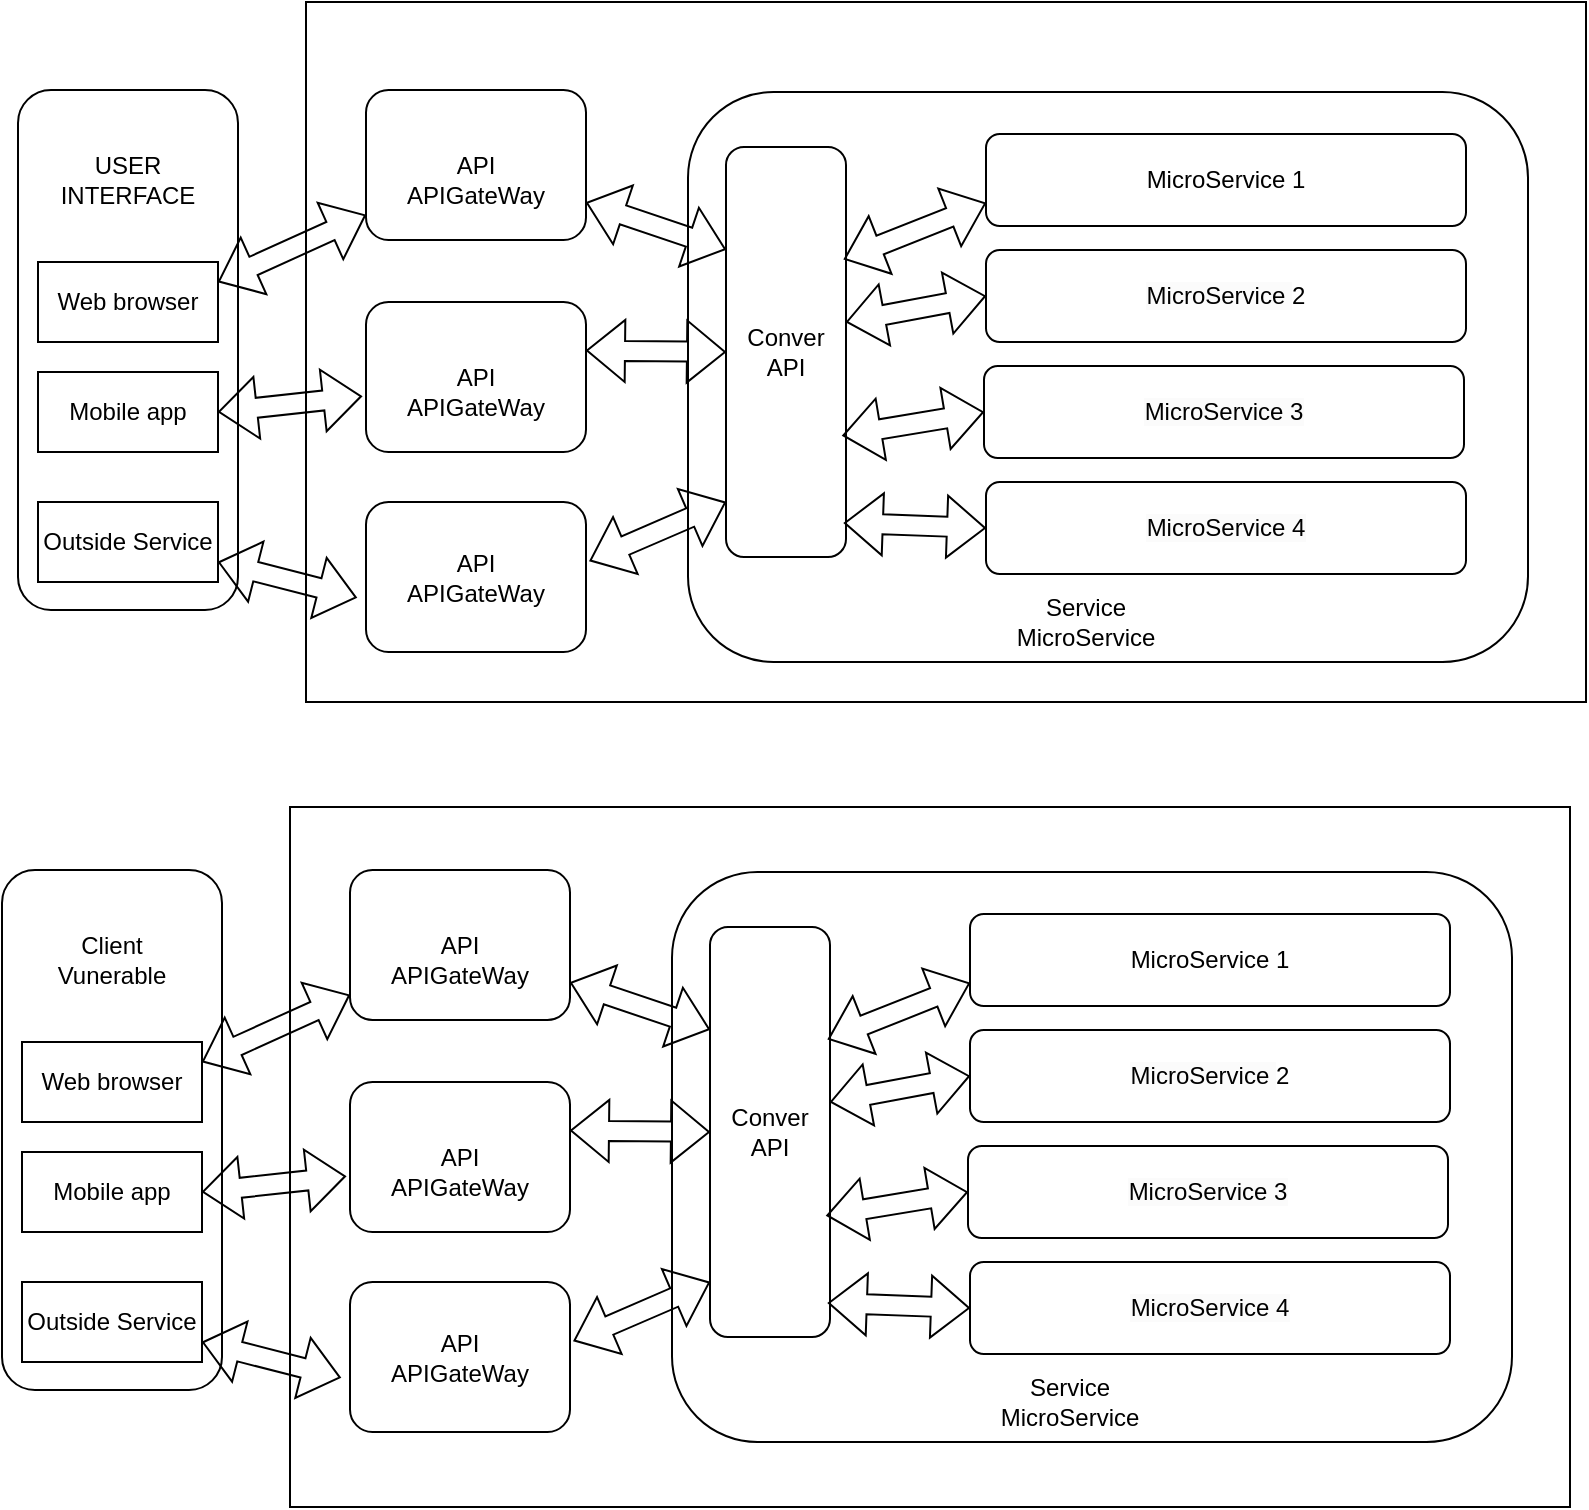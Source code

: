 <mxfile version="21.6.8" type="github">
  <diagram name="Trang-1" id="a93HQ-2Yhv1V-fkxgcoa">
    <mxGraphModel dx="1057" dy="653" grid="1" gridSize="10" guides="1" tooltips="1" connect="1" arrows="1" fold="1" page="1" pageScale="1" pageWidth="827" pageHeight="1169" math="0" shadow="0">
      <root>
        <mxCell id="0" />
        <mxCell id="1" parent="0" />
        <mxCell id="b_T0NZLw3iRLqCjJVqVj-1" value="" style="rounded=0;whiteSpace=wrap;html=1;" parent="1" vertex="1">
          <mxGeometry x="180" y="20" width="640" height="350" as="geometry" />
        </mxCell>
        <mxCell id="b_T0NZLw3iRLqCjJVqVj-5" value="" style="rounded=1;whiteSpace=wrap;html=1;" parent="1" vertex="1">
          <mxGeometry x="36" y="64" width="110" height="260" as="geometry" />
        </mxCell>
        <mxCell id="b_T0NZLw3iRLqCjJVqVj-6" value="" style="rounded=1;whiteSpace=wrap;html=1;" parent="1" vertex="1">
          <mxGeometry x="371" y="65" width="420" height="285" as="geometry" />
        </mxCell>
        <mxCell id="b_T0NZLw3iRLqCjJVqVj-7" value="" style="rounded=1;whiteSpace=wrap;html=1;" parent="1" vertex="1">
          <mxGeometry x="210" y="64" width="110" height="75" as="geometry" />
        </mxCell>
        <mxCell id="b_T0NZLw3iRLqCjJVqVj-8" value="" style="shape=flexArrow;endArrow=classic;startArrow=classic;html=1;rounded=0;exitX=1;exitY=0.25;exitDx=0;exitDy=0;" parent="1" source="B-47JvwtqmCdVb9b-BcM-12" target="b_T0NZLw3iRLqCjJVqVj-7" edge="1">
          <mxGeometry width="100" height="100" relative="1" as="geometry">
            <mxPoint x="130" y="210" as="sourcePoint" />
            <mxPoint x="230" y="110" as="targetPoint" />
          </mxGeometry>
        </mxCell>
        <mxCell id="b_T0NZLw3iRLqCjJVqVj-9" value="" style="shape=flexArrow;endArrow=classic;startArrow=classic;html=1;rounded=0;exitX=1;exitY=0.5;exitDx=0;exitDy=0;entryX=0;entryY=0.5;entryDx=0;entryDy=0;" parent="1" edge="1" target="B-47JvwtqmCdVb9b-BcM-11">
          <mxGeometry width="100" height="100" relative="1" as="geometry">
            <mxPoint x="320" y="194.25" as="sourcePoint" />
            <mxPoint x="370" y="195.75" as="targetPoint" />
          </mxGeometry>
        </mxCell>
        <mxCell id="b_T0NZLw3iRLqCjJVqVj-12" value="USER&lt;br&gt;INTERFACE" style="text;html=1;strokeColor=none;fillColor=none;align=center;verticalAlign=middle;whiteSpace=wrap;rounded=0;" parent="1" vertex="1">
          <mxGeometry x="61" y="94" width="60" height="30" as="geometry" />
        </mxCell>
        <mxCell id="b_T0NZLw3iRLqCjJVqVj-13" value="API&lt;br&gt;APIGateWay" style="text;html=1;strokeColor=none;fillColor=none;align=center;verticalAlign=middle;whiteSpace=wrap;rounded=0;" parent="1" vertex="1">
          <mxGeometry x="235" y="94" width="60" height="30" as="geometry" />
        </mxCell>
        <mxCell id="b_T0NZLw3iRLqCjJVqVj-14" value="Service&lt;br&gt;MicroService" style="text;html=1;strokeColor=none;fillColor=none;align=center;verticalAlign=middle;whiteSpace=wrap;rounded=0;" parent="1" vertex="1">
          <mxGeometry x="540" y="315" width="60" height="30" as="geometry" />
        </mxCell>
        <mxCell id="B-47JvwtqmCdVb9b-BcM-2" value="" style="rounded=1;whiteSpace=wrap;html=1;" vertex="1" parent="1">
          <mxGeometry x="210" y="170" width="110" height="75" as="geometry" />
        </mxCell>
        <mxCell id="B-47JvwtqmCdVb9b-BcM-3" value="API&lt;br&gt;APIGateWay" style="text;html=1;strokeColor=none;fillColor=none;align=center;verticalAlign=middle;whiteSpace=wrap;rounded=0;" vertex="1" parent="1">
          <mxGeometry x="235" y="200" width="60" height="30" as="geometry" />
        </mxCell>
        <mxCell id="B-47JvwtqmCdVb9b-BcM-4" value="" style="rounded=1;whiteSpace=wrap;html=1;" vertex="1" parent="1">
          <mxGeometry x="210" y="270" width="110" height="75" as="geometry" />
        </mxCell>
        <mxCell id="B-47JvwtqmCdVb9b-BcM-5" value="API&lt;br&gt;APIGateWay" style="text;html=1;strokeColor=none;fillColor=none;align=center;verticalAlign=middle;whiteSpace=wrap;rounded=0;" vertex="1" parent="1">
          <mxGeometry x="235" y="292.5" width="60" height="30" as="geometry" />
        </mxCell>
        <mxCell id="B-47JvwtqmCdVb9b-BcM-7" value="" style="shape=flexArrow;endArrow=classic;startArrow=classic;html=1;rounded=0;entryX=-0.018;entryY=0.628;entryDx=0;entryDy=0;entryPerimeter=0;exitX=1;exitY=0.5;exitDx=0;exitDy=0;" edge="1" parent="1" source="B-47JvwtqmCdVb9b-BcM-13" target="B-47JvwtqmCdVb9b-BcM-2">
          <mxGeometry width="100" height="100" relative="1" as="geometry">
            <mxPoint x="310" y="400" as="sourcePoint" />
            <mxPoint x="410" y="300" as="targetPoint" />
          </mxGeometry>
        </mxCell>
        <mxCell id="B-47JvwtqmCdVb9b-BcM-8" value="" style="shape=flexArrow;endArrow=classic;startArrow=classic;html=1;rounded=0;entryX=-0.042;entryY=0.637;entryDx=0;entryDy=0;entryPerimeter=0;exitX=1;exitY=0.75;exitDx=0;exitDy=0;" edge="1" parent="1" source="B-47JvwtqmCdVb9b-BcM-14" target="B-47JvwtqmCdVb9b-BcM-4">
          <mxGeometry width="100" height="100" relative="1" as="geometry">
            <mxPoint x="310" y="400" as="sourcePoint" />
            <mxPoint x="410" y="300" as="targetPoint" />
          </mxGeometry>
        </mxCell>
        <mxCell id="B-47JvwtqmCdVb9b-BcM-9" value="" style="shape=flexArrow;endArrow=classic;startArrow=classic;html=1;rounded=0;exitX=1.016;exitY=0.393;exitDx=0;exitDy=0;entryX=0;entryY=0.866;entryDx=0;entryDy=0;entryPerimeter=0;exitPerimeter=0;" edge="1" parent="1" source="B-47JvwtqmCdVb9b-BcM-4" target="B-47JvwtqmCdVb9b-BcM-11">
          <mxGeometry width="100" height="100" relative="1" as="geometry">
            <mxPoint x="330" y="204.25" as="sourcePoint" />
            <mxPoint x="380" y="205.75" as="targetPoint" />
          </mxGeometry>
        </mxCell>
        <mxCell id="B-47JvwtqmCdVb9b-BcM-10" value="" style="shape=flexArrow;endArrow=classic;startArrow=classic;html=1;rounded=0;entryX=1;entryY=0.75;entryDx=0;entryDy=0;exitX=0;exitY=0.25;exitDx=0;exitDy=0;" edge="1" parent="1" source="B-47JvwtqmCdVb9b-BcM-11" target="b_T0NZLw3iRLqCjJVqVj-7">
          <mxGeometry width="100" height="100" relative="1" as="geometry">
            <mxPoint x="340" y="214.25" as="sourcePoint" />
            <mxPoint x="390" y="215.75" as="targetPoint" />
          </mxGeometry>
        </mxCell>
        <mxCell id="B-47JvwtqmCdVb9b-BcM-11" value="Conver API" style="rounded=1;whiteSpace=wrap;html=1;" vertex="1" parent="1">
          <mxGeometry x="390" y="92.5" width="60" height="205" as="geometry" />
        </mxCell>
        <mxCell id="B-47JvwtqmCdVb9b-BcM-12" value="Web browser" style="rounded=0;whiteSpace=wrap;html=1;" vertex="1" parent="1">
          <mxGeometry x="46" y="150" width="90" height="40" as="geometry" />
        </mxCell>
        <mxCell id="B-47JvwtqmCdVb9b-BcM-13" value="Mobile app" style="rounded=0;whiteSpace=wrap;html=1;" vertex="1" parent="1">
          <mxGeometry x="46" y="205" width="90" height="40" as="geometry" />
        </mxCell>
        <mxCell id="B-47JvwtqmCdVb9b-BcM-14" value="Outside Service" style="rounded=0;whiteSpace=wrap;html=1;" vertex="1" parent="1">
          <mxGeometry x="46" y="270" width="90" height="40" as="geometry" />
        </mxCell>
        <mxCell id="B-47JvwtqmCdVb9b-BcM-17" value="MicroService 1" style="rounded=1;whiteSpace=wrap;html=1;" vertex="1" parent="1">
          <mxGeometry x="520" y="86" width="240" height="46" as="geometry" />
        </mxCell>
        <mxCell id="B-47JvwtqmCdVb9b-BcM-18" value="&lt;span style=&quot;color: rgb(0, 0, 0); font-family: Helvetica; font-size: 12px; font-style: normal; font-variant-ligatures: normal; font-variant-caps: normal; font-weight: 400; letter-spacing: normal; orphans: 2; text-align: center; text-indent: 0px; text-transform: none; widows: 2; word-spacing: 0px; -webkit-text-stroke-width: 0px; background-color: rgb(251, 251, 251); text-decoration-thickness: initial; text-decoration-style: initial; text-decoration-color: initial; float: none; display: inline !important;&quot;&gt;MicroService&lt;span&gt;&amp;nbsp;&lt;/span&gt;&lt;/span&gt;2" style="rounded=1;whiteSpace=wrap;html=1;" vertex="1" parent="1">
          <mxGeometry x="520" y="144" width="240" height="46" as="geometry" />
        </mxCell>
        <mxCell id="B-47JvwtqmCdVb9b-BcM-19" value="&lt;span style=&quot;color: rgb(0, 0, 0); font-family: Helvetica; font-size: 12px; font-style: normal; font-variant-ligatures: normal; font-variant-caps: normal; font-weight: 400; letter-spacing: normal; orphans: 2; text-align: center; text-indent: 0px; text-transform: none; widows: 2; word-spacing: 0px; -webkit-text-stroke-width: 0px; background-color: rgb(251, 251, 251); text-decoration-thickness: initial; text-decoration-style: initial; text-decoration-color: initial; float: none; display: inline !important;&quot;&gt;MicroService&lt;span&gt;&amp;nbsp;3&lt;/span&gt;&lt;/span&gt;" style="rounded=1;whiteSpace=wrap;html=1;" vertex="1" parent="1">
          <mxGeometry x="519" y="202" width="240" height="46" as="geometry" />
        </mxCell>
        <mxCell id="B-47JvwtqmCdVb9b-BcM-20" value="&lt;span style=&quot;color: rgb(0, 0, 0); font-family: Helvetica; font-size: 12px; font-style: normal; font-variant-ligatures: normal; font-variant-caps: normal; font-weight: 400; letter-spacing: normal; orphans: 2; text-align: center; text-indent: 0px; text-transform: none; widows: 2; word-spacing: 0px; -webkit-text-stroke-width: 0px; background-color: rgb(251, 251, 251); text-decoration-thickness: initial; text-decoration-style: initial; text-decoration-color: initial; float: none; display: inline !important;&quot;&gt;MicroService&lt;span&gt;&amp;nbsp;4&lt;/span&gt;&lt;/span&gt;" style="rounded=1;whiteSpace=wrap;html=1;" vertex="1" parent="1">
          <mxGeometry x="520" y="260" width="240" height="46" as="geometry" />
        </mxCell>
        <mxCell id="B-47JvwtqmCdVb9b-BcM-21" value="" style="shape=flexArrow;endArrow=classic;startArrow=classic;html=1;rounded=0;entryX=0;entryY=0.75;entryDx=0;entryDy=0;exitX=0.982;exitY=0.274;exitDx=0;exitDy=0;exitPerimeter=0;" edge="1" parent="1" source="B-47JvwtqmCdVb9b-BcM-11" target="B-47JvwtqmCdVb9b-BcM-17">
          <mxGeometry width="100" height="100" relative="1" as="geometry">
            <mxPoint x="320" y="340" as="sourcePoint" />
            <mxPoint x="420" y="240" as="targetPoint" />
          </mxGeometry>
        </mxCell>
        <mxCell id="B-47JvwtqmCdVb9b-BcM-22" value="" style="shape=flexArrow;endArrow=classic;startArrow=classic;html=1;rounded=0;entryX=0;entryY=0.5;entryDx=0;entryDy=0;exitX=1;exitY=0.427;exitDx=0;exitDy=0;exitPerimeter=0;" edge="1" parent="1" source="B-47JvwtqmCdVb9b-BcM-11" target="B-47JvwtqmCdVb9b-BcM-18">
          <mxGeometry width="100" height="100" relative="1" as="geometry">
            <mxPoint x="450" y="190" as="sourcePoint" />
            <mxPoint x="521" y="162" as="targetPoint" />
          </mxGeometry>
        </mxCell>
        <mxCell id="B-47JvwtqmCdVb9b-BcM-23" value="" style="shape=flexArrow;endArrow=classic;startArrow=classic;html=1;rounded=0;entryX=0;entryY=0.5;entryDx=0;entryDy=0;exitX=0.969;exitY=0.704;exitDx=0;exitDy=0;exitPerimeter=0;" edge="1" parent="1" source="B-47JvwtqmCdVb9b-BcM-11" target="B-47JvwtqmCdVb9b-BcM-19">
          <mxGeometry width="100" height="100" relative="1" as="geometry">
            <mxPoint x="449" y="248" as="sourcePoint" />
            <mxPoint x="520" y="220" as="targetPoint" />
          </mxGeometry>
        </mxCell>
        <mxCell id="B-47JvwtqmCdVb9b-BcM-24" value="" style="shape=flexArrow;endArrow=classic;startArrow=classic;html=1;rounded=0;entryX=0;entryY=0.5;entryDx=0;entryDy=0;exitX=0.982;exitY=0.917;exitDx=0;exitDy=0;exitPerimeter=0;" edge="1" parent="1" source="B-47JvwtqmCdVb9b-BcM-11" target="B-47JvwtqmCdVb9b-BcM-20">
          <mxGeometry width="100" height="100" relative="1" as="geometry">
            <mxPoint x="449" y="292.5" as="sourcePoint" />
            <mxPoint x="520" y="264.5" as="targetPoint" />
          </mxGeometry>
        </mxCell>
        <mxCell id="B-47JvwtqmCdVb9b-BcM-25" value="" style="rounded=0;whiteSpace=wrap;html=1;" vertex="1" parent="1">
          <mxGeometry x="172" y="422.5" width="640" height="350" as="geometry" />
        </mxCell>
        <mxCell id="B-47JvwtqmCdVb9b-BcM-26" value="" style="rounded=1;whiteSpace=wrap;html=1;" vertex="1" parent="1">
          <mxGeometry x="28" y="454" width="110" height="260" as="geometry" />
        </mxCell>
        <mxCell id="B-47JvwtqmCdVb9b-BcM-27" value="" style="rounded=1;whiteSpace=wrap;html=1;" vertex="1" parent="1">
          <mxGeometry x="363" y="455" width="420" height="285" as="geometry" />
        </mxCell>
        <mxCell id="B-47JvwtqmCdVb9b-BcM-28" value="" style="rounded=1;whiteSpace=wrap;html=1;" vertex="1" parent="1">
          <mxGeometry x="202" y="454" width="110" height="75" as="geometry" />
        </mxCell>
        <mxCell id="B-47JvwtqmCdVb9b-BcM-29" value="" style="shape=flexArrow;endArrow=classic;startArrow=classic;html=1;rounded=0;exitX=1;exitY=0.25;exitDx=0;exitDy=0;" edge="1" parent="1" source="B-47JvwtqmCdVb9b-BcM-43" target="B-47JvwtqmCdVb9b-BcM-28">
          <mxGeometry width="100" height="100" relative="1" as="geometry">
            <mxPoint x="122" y="600" as="sourcePoint" />
            <mxPoint x="222" y="500" as="targetPoint" />
          </mxGeometry>
        </mxCell>
        <mxCell id="B-47JvwtqmCdVb9b-BcM-30" value="" style="shape=flexArrow;endArrow=classic;startArrow=classic;html=1;rounded=0;exitX=1;exitY=0.5;exitDx=0;exitDy=0;entryX=0;entryY=0.5;entryDx=0;entryDy=0;" edge="1" parent="1" target="B-47JvwtqmCdVb9b-BcM-42">
          <mxGeometry width="100" height="100" relative="1" as="geometry">
            <mxPoint x="312" y="584.25" as="sourcePoint" />
            <mxPoint x="362" y="585.75" as="targetPoint" />
          </mxGeometry>
        </mxCell>
        <mxCell id="B-47JvwtqmCdVb9b-BcM-31" value="Client&lt;br&gt;Vunerable" style="text;html=1;strokeColor=none;fillColor=none;align=center;verticalAlign=middle;whiteSpace=wrap;rounded=0;" vertex="1" parent="1">
          <mxGeometry x="53" y="484" width="60" height="30" as="geometry" />
        </mxCell>
        <mxCell id="B-47JvwtqmCdVb9b-BcM-32" value="API&lt;br&gt;APIGateWay" style="text;html=1;strokeColor=none;fillColor=none;align=center;verticalAlign=middle;whiteSpace=wrap;rounded=0;" vertex="1" parent="1">
          <mxGeometry x="227" y="484" width="60" height="30" as="geometry" />
        </mxCell>
        <mxCell id="B-47JvwtqmCdVb9b-BcM-33" value="Service&lt;br&gt;MicroService" style="text;html=1;strokeColor=none;fillColor=none;align=center;verticalAlign=middle;whiteSpace=wrap;rounded=0;" vertex="1" parent="1">
          <mxGeometry x="532" y="705" width="60" height="30" as="geometry" />
        </mxCell>
        <mxCell id="B-47JvwtqmCdVb9b-BcM-34" value="" style="rounded=1;whiteSpace=wrap;html=1;" vertex="1" parent="1">
          <mxGeometry x="202" y="560" width="110" height="75" as="geometry" />
        </mxCell>
        <mxCell id="B-47JvwtqmCdVb9b-BcM-35" value="API&lt;br&gt;APIGateWay" style="text;html=1;strokeColor=none;fillColor=none;align=center;verticalAlign=middle;whiteSpace=wrap;rounded=0;" vertex="1" parent="1">
          <mxGeometry x="227" y="590" width="60" height="30" as="geometry" />
        </mxCell>
        <mxCell id="B-47JvwtqmCdVb9b-BcM-36" value="" style="rounded=1;whiteSpace=wrap;html=1;" vertex="1" parent="1">
          <mxGeometry x="202" y="660" width="110" height="75" as="geometry" />
        </mxCell>
        <mxCell id="B-47JvwtqmCdVb9b-BcM-37" value="API&lt;br&gt;APIGateWay" style="text;html=1;strokeColor=none;fillColor=none;align=center;verticalAlign=middle;whiteSpace=wrap;rounded=0;" vertex="1" parent="1">
          <mxGeometry x="227" y="682.5" width="60" height="30" as="geometry" />
        </mxCell>
        <mxCell id="B-47JvwtqmCdVb9b-BcM-38" value="" style="shape=flexArrow;endArrow=classic;startArrow=classic;html=1;rounded=0;entryX=-0.018;entryY=0.628;entryDx=0;entryDy=0;entryPerimeter=0;exitX=1;exitY=0.5;exitDx=0;exitDy=0;" edge="1" parent="1" source="B-47JvwtqmCdVb9b-BcM-44" target="B-47JvwtqmCdVb9b-BcM-34">
          <mxGeometry width="100" height="100" relative="1" as="geometry">
            <mxPoint x="302" y="790" as="sourcePoint" />
            <mxPoint x="402" y="690" as="targetPoint" />
          </mxGeometry>
        </mxCell>
        <mxCell id="B-47JvwtqmCdVb9b-BcM-39" value="" style="shape=flexArrow;endArrow=classic;startArrow=classic;html=1;rounded=0;entryX=-0.042;entryY=0.637;entryDx=0;entryDy=0;entryPerimeter=0;exitX=1;exitY=0.75;exitDx=0;exitDy=0;" edge="1" parent="1" source="B-47JvwtqmCdVb9b-BcM-45" target="B-47JvwtqmCdVb9b-BcM-36">
          <mxGeometry width="100" height="100" relative="1" as="geometry">
            <mxPoint x="302" y="790" as="sourcePoint" />
            <mxPoint x="402" y="690" as="targetPoint" />
          </mxGeometry>
        </mxCell>
        <mxCell id="B-47JvwtqmCdVb9b-BcM-40" value="" style="shape=flexArrow;endArrow=classic;startArrow=classic;html=1;rounded=0;exitX=1.016;exitY=0.393;exitDx=0;exitDy=0;entryX=0;entryY=0.866;entryDx=0;entryDy=0;entryPerimeter=0;exitPerimeter=0;" edge="1" parent="1" source="B-47JvwtqmCdVb9b-BcM-36" target="B-47JvwtqmCdVb9b-BcM-42">
          <mxGeometry width="100" height="100" relative="1" as="geometry">
            <mxPoint x="322" y="594.25" as="sourcePoint" />
            <mxPoint x="372" y="595.75" as="targetPoint" />
          </mxGeometry>
        </mxCell>
        <mxCell id="B-47JvwtqmCdVb9b-BcM-41" value="" style="shape=flexArrow;endArrow=classic;startArrow=classic;html=1;rounded=0;entryX=1;entryY=0.75;entryDx=0;entryDy=0;exitX=0;exitY=0.25;exitDx=0;exitDy=0;" edge="1" parent="1" source="B-47JvwtqmCdVb9b-BcM-42" target="B-47JvwtqmCdVb9b-BcM-28">
          <mxGeometry width="100" height="100" relative="1" as="geometry">
            <mxPoint x="332" y="604.25" as="sourcePoint" />
            <mxPoint x="382" y="605.75" as="targetPoint" />
          </mxGeometry>
        </mxCell>
        <mxCell id="B-47JvwtqmCdVb9b-BcM-42" value="Conver API" style="rounded=1;whiteSpace=wrap;html=1;" vertex="1" parent="1">
          <mxGeometry x="382" y="482.5" width="60" height="205" as="geometry" />
        </mxCell>
        <mxCell id="B-47JvwtqmCdVb9b-BcM-43" value="Web browser" style="rounded=0;whiteSpace=wrap;html=1;" vertex="1" parent="1">
          <mxGeometry x="38" y="540" width="90" height="40" as="geometry" />
        </mxCell>
        <mxCell id="B-47JvwtqmCdVb9b-BcM-44" value="Mobile app" style="rounded=0;whiteSpace=wrap;html=1;" vertex="1" parent="1">
          <mxGeometry x="38" y="595" width="90" height="40" as="geometry" />
        </mxCell>
        <mxCell id="B-47JvwtqmCdVb9b-BcM-45" value="Outside Service" style="rounded=0;whiteSpace=wrap;html=1;" vertex="1" parent="1">
          <mxGeometry x="38" y="660" width="90" height="40" as="geometry" />
        </mxCell>
        <mxCell id="B-47JvwtqmCdVb9b-BcM-46" value="MicroService 1" style="rounded=1;whiteSpace=wrap;html=1;" vertex="1" parent="1">
          <mxGeometry x="512" y="476" width="240" height="46" as="geometry" />
        </mxCell>
        <mxCell id="B-47JvwtqmCdVb9b-BcM-47" value="&lt;span style=&quot;color: rgb(0, 0, 0); font-family: Helvetica; font-size: 12px; font-style: normal; font-variant-ligatures: normal; font-variant-caps: normal; font-weight: 400; letter-spacing: normal; orphans: 2; text-align: center; text-indent: 0px; text-transform: none; widows: 2; word-spacing: 0px; -webkit-text-stroke-width: 0px; background-color: rgb(251, 251, 251); text-decoration-thickness: initial; text-decoration-style: initial; text-decoration-color: initial; float: none; display: inline !important;&quot;&gt;MicroService&lt;span&gt;&amp;nbsp;&lt;/span&gt;&lt;/span&gt;2" style="rounded=1;whiteSpace=wrap;html=1;" vertex="1" parent="1">
          <mxGeometry x="512" y="534" width="240" height="46" as="geometry" />
        </mxCell>
        <mxCell id="B-47JvwtqmCdVb9b-BcM-48" value="&lt;span style=&quot;color: rgb(0, 0, 0); font-family: Helvetica; font-size: 12px; font-style: normal; font-variant-ligatures: normal; font-variant-caps: normal; font-weight: 400; letter-spacing: normal; orphans: 2; text-align: center; text-indent: 0px; text-transform: none; widows: 2; word-spacing: 0px; -webkit-text-stroke-width: 0px; background-color: rgb(251, 251, 251); text-decoration-thickness: initial; text-decoration-style: initial; text-decoration-color: initial; float: none; display: inline !important;&quot;&gt;MicroService&lt;span&gt;&amp;nbsp;3&lt;/span&gt;&lt;/span&gt;" style="rounded=1;whiteSpace=wrap;html=1;" vertex="1" parent="1">
          <mxGeometry x="511" y="592" width="240" height="46" as="geometry" />
        </mxCell>
        <mxCell id="B-47JvwtqmCdVb9b-BcM-49" value="&lt;span style=&quot;color: rgb(0, 0, 0); font-family: Helvetica; font-size: 12px; font-style: normal; font-variant-ligatures: normal; font-variant-caps: normal; font-weight: 400; letter-spacing: normal; orphans: 2; text-align: center; text-indent: 0px; text-transform: none; widows: 2; word-spacing: 0px; -webkit-text-stroke-width: 0px; background-color: rgb(251, 251, 251); text-decoration-thickness: initial; text-decoration-style: initial; text-decoration-color: initial; float: none; display: inline !important;&quot;&gt;MicroService&lt;span&gt;&amp;nbsp;4&lt;/span&gt;&lt;/span&gt;" style="rounded=1;whiteSpace=wrap;html=1;" vertex="1" parent="1">
          <mxGeometry x="512" y="650" width="240" height="46" as="geometry" />
        </mxCell>
        <mxCell id="B-47JvwtqmCdVb9b-BcM-50" value="" style="shape=flexArrow;endArrow=classic;startArrow=classic;html=1;rounded=0;entryX=0;entryY=0.75;entryDx=0;entryDy=0;exitX=0.982;exitY=0.274;exitDx=0;exitDy=0;exitPerimeter=0;" edge="1" parent="1" source="B-47JvwtqmCdVb9b-BcM-42" target="B-47JvwtqmCdVb9b-BcM-46">
          <mxGeometry width="100" height="100" relative="1" as="geometry">
            <mxPoint x="312" y="730" as="sourcePoint" />
            <mxPoint x="412" y="630" as="targetPoint" />
          </mxGeometry>
        </mxCell>
        <mxCell id="B-47JvwtqmCdVb9b-BcM-51" value="" style="shape=flexArrow;endArrow=classic;startArrow=classic;html=1;rounded=0;entryX=0;entryY=0.5;entryDx=0;entryDy=0;exitX=1;exitY=0.427;exitDx=0;exitDy=0;exitPerimeter=0;" edge="1" parent="1" source="B-47JvwtqmCdVb9b-BcM-42" target="B-47JvwtqmCdVb9b-BcM-47">
          <mxGeometry width="100" height="100" relative="1" as="geometry">
            <mxPoint x="442" y="580" as="sourcePoint" />
            <mxPoint x="513" y="552" as="targetPoint" />
          </mxGeometry>
        </mxCell>
        <mxCell id="B-47JvwtqmCdVb9b-BcM-52" value="" style="shape=flexArrow;endArrow=classic;startArrow=classic;html=1;rounded=0;entryX=0;entryY=0.5;entryDx=0;entryDy=0;exitX=0.969;exitY=0.704;exitDx=0;exitDy=0;exitPerimeter=0;" edge="1" parent="1" source="B-47JvwtqmCdVb9b-BcM-42" target="B-47JvwtqmCdVb9b-BcM-48">
          <mxGeometry width="100" height="100" relative="1" as="geometry">
            <mxPoint x="441" y="638" as="sourcePoint" />
            <mxPoint x="512" y="610" as="targetPoint" />
          </mxGeometry>
        </mxCell>
        <mxCell id="B-47JvwtqmCdVb9b-BcM-53" value="" style="shape=flexArrow;endArrow=classic;startArrow=classic;html=1;rounded=0;entryX=0;entryY=0.5;entryDx=0;entryDy=0;exitX=0.982;exitY=0.917;exitDx=0;exitDy=0;exitPerimeter=0;" edge="1" parent="1" source="B-47JvwtqmCdVb9b-BcM-42" target="B-47JvwtqmCdVb9b-BcM-49">
          <mxGeometry width="100" height="100" relative="1" as="geometry">
            <mxPoint x="441" y="682.5" as="sourcePoint" />
            <mxPoint x="512" y="654.5" as="targetPoint" />
          </mxGeometry>
        </mxCell>
      </root>
    </mxGraphModel>
  </diagram>
</mxfile>
